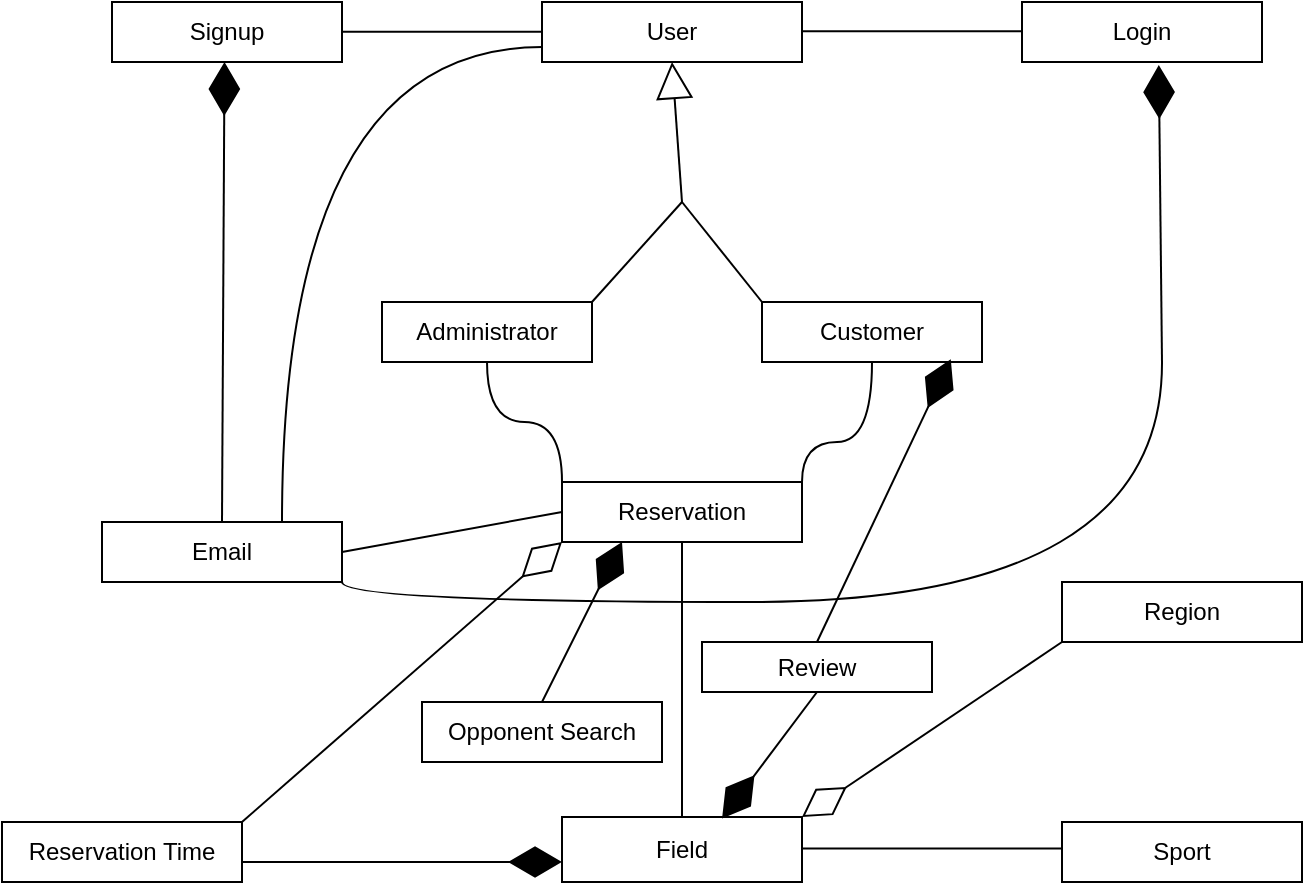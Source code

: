 <mxfile version="26.2.2">
  <diagram id="C5RBs43oDa-KdzZeNtuy" name="Page-1">
    <mxGraphModel dx="1044" dy="574" grid="1" gridSize="10" guides="1" tooltips="1" connect="1" arrows="1" fold="1" page="1" pageScale="1" pageWidth="827" pageHeight="1169" math="0" shadow="0">
      <root>
        <mxCell id="WIyWlLk6GJQsqaUBKTNV-0" />
        <mxCell id="WIyWlLk6GJQsqaUBKTNV-1" parent="WIyWlLk6GJQsqaUBKTNV-0" />
        <mxCell id="UsRx1zs59qFmepFfn0mu-1" value="User" style="rounded=0;whiteSpace=wrap;html=1;" parent="WIyWlLk6GJQsqaUBKTNV-1" vertex="1">
          <mxGeometry x="360" y="30" width="130" height="30" as="geometry" />
        </mxCell>
        <mxCell id="UsRx1zs59qFmepFfn0mu-2" value="Customer" style="rounded=0;whiteSpace=wrap;html=1;" parent="WIyWlLk6GJQsqaUBKTNV-1" vertex="1">
          <mxGeometry x="470" y="180" width="110" height="30" as="geometry" />
        </mxCell>
        <mxCell id="UsRx1zs59qFmepFfn0mu-3" value="Administrator" style="rounded=0;whiteSpace=wrap;html=1;" parent="WIyWlLk6GJQsqaUBKTNV-1" vertex="1">
          <mxGeometry x="280" y="180" width="105" height="30" as="geometry" />
        </mxCell>
        <mxCell id="UsRx1zs59qFmepFfn0mu-4" value="Signup" style="rounded=0;whiteSpace=wrap;html=1;" parent="WIyWlLk6GJQsqaUBKTNV-1" vertex="1">
          <mxGeometry x="145" y="30" width="115" height="30" as="geometry" />
        </mxCell>
        <mxCell id="UsRx1zs59qFmepFfn0mu-5" value="Region" style="rounded=0;whiteSpace=wrap;html=1;" parent="WIyWlLk6GJQsqaUBKTNV-1" vertex="1">
          <mxGeometry x="620" y="320" width="120" height="30" as="geometry" />
        </mxCell>
        <mxCell id="UsRx1zs59qFmepFfn0mu-6" value="Login" style="rounded=0;whiteSpace=wrap;html=1;" parent="WIyWlLk6GJQsqaUBKTNV-1" vertex="1">
          <mxGeometry x="600" y="30" width="120" height="30" as="geometry" />
        </mxCell>
        <mxCell id="UsRx1zs59qFmepFfn0mu-8" style="edgeStyle=none;curved=1;rounded=0;orthogonalLoop=1;jettySize=auto;html=1;exitX=0.5;exitY=1;exitDx=0;exitDy=0;fontSize=12;startSize=8;endSize=8;" parent="WIyWlLk6GJQsqaUBKTNV-1" edge="1">
          <mxGeometry relative="1" as="geometry">
            <mxPoint x="430" y="310" as="sourcePoint" />
            <mxPoint x="430" y="310" as="targetPoint" />
          </mxGeometry>
        </mxCell>
        <mxCell id="UsRx1zs59qFmepFfn0mu-9" value="Field" style="rounded=0;whiteSpace=wrap;html=1;" parent="WIyWlLk6GJQsqaUBKTNV-1" vertex="1">
          <mxGeometry x="370" y="437.5" width="120" height="32.5" as="geometry" />
        </mxCell>
        <mxCell id="UsRx1zs59qFmepFfn0mu-10" value="Email" style="rounded=0;whiteSpace=wrap;html=1;" parent="WIyWlLk6GJQsqaUBKTNV-1" vertex="1">
          <mxGeometry x="140" y="290" width="120" height="30" as="geometry" />
        </mxCell>
        <mxCell id="UsRx1zs59qFmepFfn0mu-11" value="Sport" style="rounded=0;whiteSpace=wrap;html=1;" parent="WIyWlLk6GJQsqaUBKTNV-1" vertex="1">
          <mxGeometry x="620" y="440" width="120" height="30" as="geometry" />
        </mxCell>
        <mxCell id="UsRx1zs59qFmepFfn0mu-12" value="Reservation Time" style="rounded=0;whiteSpace=wrap;html=1;" parent="WIyWlLk6GJQsqaUBKTNV-1" vertex="1">
          <mxGeometry x="90" y="440" width="120" height="30" as="geometry" />
        </mxCell>
        <mxCell id="UsRx1zs59qFmepFfn0mu-33" value="" style="endArrow=none;html=1;rounded=0;fontSize=12;startSize=8;endSize=8;curved=1;entryX=0;entryY=0;entryDx=0;entryDy=0;" parent="WIyWlLk6GJQsqaUBKTNV-1" target="UsRx1zs59qFmepFfn0mu-2" edge="1">
          <mxGeometry width="50" height="50" relative="1" as="geometry">
            <mxPoint x="430" y="130" as="sourcePoint" />
            <mxPoint x="500" y="130" as="targetPoint" />
          </mxGeometry>
        </mxCell>
        <mxCell id="UsRx1zs59qFmepFfn0mu-34" value="" style="endArrow=none;html=1;rounded=0;fontSize=12;startSize=8;endSize=8;curved=1;exitX=1;exitY=0;exitDx=0;exitDy=0;" parent="WIyWlLk6GJQsqaUBKTNV-1" source="UsRx1zs59qFmepFfn0mu-3" edge="1">
          <mxGeometry width="50" height="50" relative="1" as="geometry">
            <mxPoint x="380" y="180" as="sourcePoint" />
            <mxPoint x="430" y="130" as="targetPoint" />
          </mxGeometry>
        </mxCell>
        <mxCell id="UsRx1zs59qFmepFfn0mu-38" value="" style="endArrow=none;html=1;edgeStyle=orthogonalEdgeStyle;rounded=0;fontSize=12;startSize=8;endSize=8;curved=1;" parent="WIyWlLk6GJQsqaUBKTNV-1" edge="1">
          <mxGeometry relative="1" as="geometry">
            <mxPoint x="490" y="44.62" as="sourcePoint" />
            <mxPoint x="600" y="44.62" as="targetPoint" />
            <Array as="points">
              <mxPoint x="550" y="44.62" />
              <mxPoint x="550" y="44.62" />
            </Array>
          </mxGeometry>
        </mxCell>
        <mxCell id="UsRx1zs59qFmepFfn0mu-41" value="" style="endArrow=none;html=1;edgeStyle=orthogonalEdgeStyle;rounded=0;fontSize=12;startSize=8;endSize=8;curved=1;" parent="WIyWlLk6GJQsqaUBKTNV-1" edge="1">
          <mxGeometry relative="1" as="geometry">
            <mxPoint x="260" y="44.87" as="sourcePoint" />
            <mxPoint x="360" y="44.87" as="targetPoint" />
          </mxGeometry>
        </mxCell>
        <mxCell id="UsRx1zs59qFmepFfn0mu-44" value="" style="endArrow=block;endSize=16;endFill=0;html=1;rounded=0;fontSize=12;curved=1;entryX=0.5;entryY=1;entryDx=0;entryDy=0;" parent="WIyWlLk6GJQsqaUBKTNV-1" edge="1">
          <mxGeometry x="0.393" y="-24" width="160" relative="1" as="geometry">
            <mxPoint x="430" y="130" as="sourcePoint" />
            <mxPoint x="425" y="60" as="targetPoint" />
            <mxPoint as="offset" />
          </mxGeometry>
        </mxCell>
        <mxCell id="UsRx1zs59qFmepFfn0mu-50" value="Reservation" style="rounded=0;whiteSpace=wrap;html=1;" parent="WIyWlLk6GJQsqaUBKTNV-1" vertex="1">
          <mxGeometry x="370" y="270" width="120" height="30" as="geometry" />
        </mxCell>
        <mxCell id="UsRx1zs59qFmepFfn0mu-53" value="" style="endArrow=diamondThin;endFill=1;endSize=24;html=1;rounded=0;fontSize=12;curved=1;entryX=0.5;entryY=1;entryDx=0;entryDy=0;exitX=0.5;exitY=0;exitDx=0;exitDy=0;" parent="WIyWlLk6GJQsqaUBKTNV-1" source="UsRx1zs59qFmepFfn0mu-10" edge="1">
          <mxGeometry width="160" relative="1" as="geometry">
            <mxPoint x="198.75" y="270" as="sourcePoint" />
            <mxPoint x="201.25" y="60" as="targetPoint" />
          </mxGeometry>
        </mxCell>
        <mxCell id="UsRx1zs59qFmepFfn0mu-57" value="" style="endArrow=none;html=1;edgeStyle=orthogonalEdgeStyle;rounded=0;fontSize=12;startSize=8;endSize=8;curved=1;exitX=0.75;exitY=0;exitDx=0;exitDy=0;entryX=0;entryY=0.75;entryDx=0;entryDy=0;" parent="WIyWlLk6GJQsqaUBKTNV-1" source="UsRx1zs59qFmepFfn0mu-10" target="UsRx1zs59qFmepFfn0mu-1" edge="1">
          <mxGeometry relative="1" as="geometry">
            <mxPoint x="230" y="120" as="sourcePoint" />
            <mxPoint x="390" y="120" as="targetPoint" />
          </mxGeometry>
        </mxCell>
        <mxCell id="UsRx1zs59qFmepFfn0mu-65" value="" style="endArrow=diamondThin;endFill=1;endSize=24;html=1;rounded=0;fontSize=12;curved=1;entryX=0.57;entryY=1.052;entryDx=0;entryDy=0;entryPerimeter=0;" parent="WIyWlLk6GJQsqaUBKTNV-1" target="UsRx1zs59qFmepFfn0mu-6" edge="1">
          <mxGeometry width="160" relative="1" as="geometry">
            <mxPoint x="670" y="210" as="sourcePoint" />
            <mxPoint x="840" y="200" as="targetPoint" />
          </mxGeometry>
        </mxCell>
        <mxCell id="UsRx1zs59qFmepFfn0mu-66" value="" style="endArrow=none;html=1;edgeStyle=orthogonalEdgeStyle;rounded=0;fontSize=12;startSize=8;endSize=8;curved=1;exitX=1;exitY=0;exitDx=0;exitDy=0;entryX=0.5;entryY=1;entryDx=0;entryDy=0;" parent="WIyWlLk6GJQsqaUBKTNV-1" source="UsRx1zs59qFmepFfn0mu-50" target="UsRx1zs59qFmepFfn0mu-2" edge="1">
          <mxGeometry relative="1" as="geometry">
            <mxPoint x="460" y="250" as="sourcePoint" />
            <mxPoint x="620" y="250" as="targetPoint" />
            <Array as="points">
              <mxPoint x="490" y="250" />
              <mxPoint x="525" y="250" />
            </Array>
          </mxGeometry>
        </mxCell>
        <mxCell id="UsRx1zs59qFmepFfn0mu-70" value="" style="endArrow=none;html=1;edgeStyle=orthogonalEdgeStyle;rounded=0;fontSize=12;startSize=8;endSize=8;curved=1;entryX=0;entryY=0;entryDx=0;entryDy=0;exitX=0.5;exitY=1;exitDx=0;exitDy=0;" parent="WIyWlLk6GJQsqaUBKTNV-1" source="UsRx1zs59qFmepFfn0mu-3" target="UsRx1zs59qFmepFfn0mu-50" edge="1">
          <mxGeometry relative="1" as="geometry">
            <mxPoint x="290" y="240" as="sourcePoint" />
            <mxPoint x="450" y="240" as="targetPoint" />
          </mxGeometry>
        </mxCell>
        <mxCell id="UsRx1zs59qFmepFfn0mu-76" value="" style="endArrow=none;html=1;edgeStyle=orthogonalEdgeStyle;rounded=0;fontSize=12;startSize=8;endSize=8;curved=1;exitX=1;exitY=1;exitDx=0;exitDy=0;" parent="WIyWlLk6GJQsqaUBKTNV-1" source="UsRx1zs59qFmepFfn0mu-10" edge="1">
          <mxGeometry relative="1" as="geometry">
            <mxPoint x="540" y="250" as="sourcePoint" />
            <mxPoint x="670" y="210" as="targetPoint" />
          </mxGeometry>
        </mxCell>
        <mxCell id="UsRx1zs59qFmepFfn0mu-85" value="" style="endArrow=none;html=1;rounded=0;fontSize=12;startSize=8;endSize=8;curved=1;entryX=0.5;entryY=1;entryDx=0;entryDy=0;exitX=0.5;exitY=0;exitDx=0;exitDy=0;" parent="WIyWlLk6GJQsqaUBKTNV-1" source="UsRx1zs59qFmepFfn0mu-9" target="UsRx1zs59qFmepFfn0mu-50" edge="1">
          <mxGeometry width="50" height="50" relative="1" as="geometry">
            <mxPoint x="430" y="410" as="sourcePoint" />
            <mxPoint x="480" y="360" as="targetPoint" />
          </mxGeometry>
        </mxCell>
        <mxCell id="UsRx1zs59qFmepFfn0mu-87" value="" style="endArrow=diamondThin;endFill=0;endSize=24;html=1;rounded=0;fontSize=12;curved=1;entryX=1;entryY=0;entryDx=0;entryDy=0;exitX=0;exitY=1;exitDx=0;exitDy=0;" parent="WIyWlLk6GJQsqaUBKTNV-1" source="UsRx1zs59qFmepFfn0mu-5" target="UsRx1zs59qFmepFfn0mu-9" edge="1">
          <mxGeometry width="160" relative="1" as="geometry">
            <mxPoint x="660" y="400" as="sourcePoint" />
            <mxPoint x="670" y="410" as="targetPoint" />
          </mxGeometry>
        </mxCell>
        <mxCell id="UsRx1zs59qFmepFfn0mu-88" value="" style="endArrow=diamondThin;endFill=1;endSize=24;html=1;rounded=0;fontSize=12;curved=1;" parent="WIyWlLk6GJQsqaUBKTNV-1" edge="1">
          <mxGeometry width="160" relative="1" as="geometry">
            <mxPoint x="210" y="460" as="sourcePoint" />
            <mxPoint x="370" y="460" as="targetPoint" />
          </mxGeometry>
        </mxCell>
        <mxCell id="UsRx1zs59qFmepFfn0mu-89" value="" style="endArrow=none;html=1;edgeStyle=orthogonalEdgeStyle;rounded=0;fontSize=12;startSize=8;endSize=8;curved=1;" parent="WIyWlLk6GJQsqaUBKTNV-1" edge="1">
          <mxGeometry relative="1" as="geometry">
            <mxPoint x="490" y="453.19" as="sourcePoint" />
            <mxPoint x="620" y="453.19" as="targetPoint" />
            <Array as="points">
              <mxPoint x="560" y="453.19" />
              <mxPoint x="560" y="453.19" />
            </Array>
          </mxGeometry>
        </mxCell>
        <mxCell id="UsRx1zs59qFmepFfn0mu-95" value="" style="endArrow=none;html=1;rounded=0;fontSize=12;startSize=8;endSize=8;curved=1;exitX=1;exitY=0.5;exitDx=0;exitDy=0;entryX=0;entryY=0.5;entryDx=0;entryDy=0;" parent="WIyWlLk6GJQsqaUBKTNV-1" source="UsRx1zs59qFmepFfn0mu-10" target="UsRx1zs59qFmepFfn0mu-50" edge="1">
          <mxGeometry width="50" height="50" relative="1" as="geometry">
            <mxPoint x="280" y="310" as="sourcePoint" />
            <mxPoint x="330" y="260" as="targetPoint" />
          </mxGeometry>
        </mxCell>
        <mxCell id="LZj426iXIsqmUMDb0DAz-1" value="Review" style="rounded=0;whiteSpace=wrap;html=1;" vertex="1" parent="WIyWlLk6GJQsqaUBKTNV-1">
          <mxGeometry x="440" y="350" width="115" height="25" as="geometry" />
        </mxCell>
        <mxCell id="LZj426iXIsqmUMDb0DAz-2" value="Opponent Search" style="rounded=0;whiteSpace=wrap;html=1;" vertex="1" parent="WIyWlLk6GJQsqaUBKTNV-1">
          <mxGeometry x="300" y="380" width="120" height="30" as="geometry" />
        </mxCell>
        <mxCell id="LZj426iXIsqmUMDb0DAz-5" value="" style="endArrow=diamondThin;endFill=0;endSize=24;html=1;rounded=0;entryX=0;entryY=1;entryDx=0;entryDy=0;exitX=1;exitY=0;exitDx=0;exitDy=0;" edge="1" parent="WIyWlLk6GJQsqaUBKTNV-1" source="UsRx1zs59qFmepFfn0mu-12" target="UsRx1zs59qFmepFfn0mu-50">
          <mxGeometry width="160" relative="1" as="geometry">
            <mxPoint x="210" y="380" as="sourcePoint" />
            <mxPoint x="370" y="380" as="targetPoint" />
          </mxGeometry>
        </mxCell>
        <mxCell id="LZj426iXIsqmUMDb0DAz-6" value="" style="endArrow=diamondThin;endFill=1;endSize=24;html=1;rounded=0;exitX=0.5;exitY=1;exitDx=0;exitDy=0;entryX=0.667;entryY=0.022;entryDx=0;entryDy=0;entryPerimeter=0;" edge="1" parent="WIyWlLk6GJQsqaUBKTNV-1" source="LZj426iXIsqmUMDb0DAz-1" target="UsRx1zs59qFmepFfn0mu-9">
          <mxGeometry width="160" relative="1" as="geometry">
            <mxPoint x="370" y="540" as="sourcePoint" />
            <mxPoint x="530" y="540" as="targetPoint" />
          </mxGeometry>
        </mxCell>
        <mxCell id="LZj426iXIsqmUMDb0DAz-7" value="" style="endArrow=diamondThin;endFill=1;endSize=24;html=1;rounded=0;exitX=0.5;exitY=0;exitDx=0;exitDy=0;entryX=0.858;entryY=0.953;entryDx=0;entryDy=0;entryPerimeter=0;" edge="1" parent="WIyWlLk6GJQsqaUBKTNV-1" source="LZj426iXIsqmUMDb0DAz-1" target="UsRx1zs59qFmepFfn0mu-2">
          <mxGeometry width="160" relative="1" as="geometry">
            <mxPoint x="550" y="290" as="sourcePoint" />
            <mxPoint x="710" y="290" as="targetPoint" />
          </mxGeometry>
        </mxCell>
        <mxCell id="LZj426iXIsqmUMDb0DAz-8" value="" style="endArrow=diamondThin;endFill=1;endSize=24;html=1;rounded=0;exitX=0.5;exitY=0;exitDx=0;exitDy=0;entryX=0.25;entryY=1;entryDx=0;entryDy=0;" edge="1" parent="WIyWlLk6GJQsqaUBKTNV-1" source="LZj426iXIsqmUMDb0DAz-2" target="UsRx1zs59qFmepFfn0mu-50">
          <mxGeometry width="160" relative="1" as="geometry">
            <mxPoint x="360" y="350" as="sourcePoint" />
            <mxPoint x="520" y="350" as="targetPoint" />
          </mxGeometry>
        </mxCell>
      </root>
    </mxGraphModel>
  </diagram>
</mxfile>
